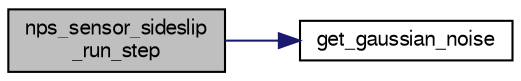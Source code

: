 digraph "nps_sensor_sideslip_run_step"
{
  edge [fontname="FreeSans",fontsize="10",labelfontname="FreeSans",labelfontsize="10"];
  node [fontname="FreeSans",fontsize="10",shape=record];
  rankdir="LR";
  Node1 [label="nps_sensor_sideslip\l_run_step",height=0.2,width=0.4,color="black", fillcolor="grey75", style="filled", fontcolor="black"];
  Node1 -> Node2 [color="midnightblue",fontsize="10",style="solid",fontname="FreeSans"];
  Node2 [label="get_gaussian_noise",height=0.2,width=0.4,color="black", fillcolor="white", style="filled",URL="$nps__random_8c.html#afb017bf1a44383f8364967264cd91d8f"];
}
